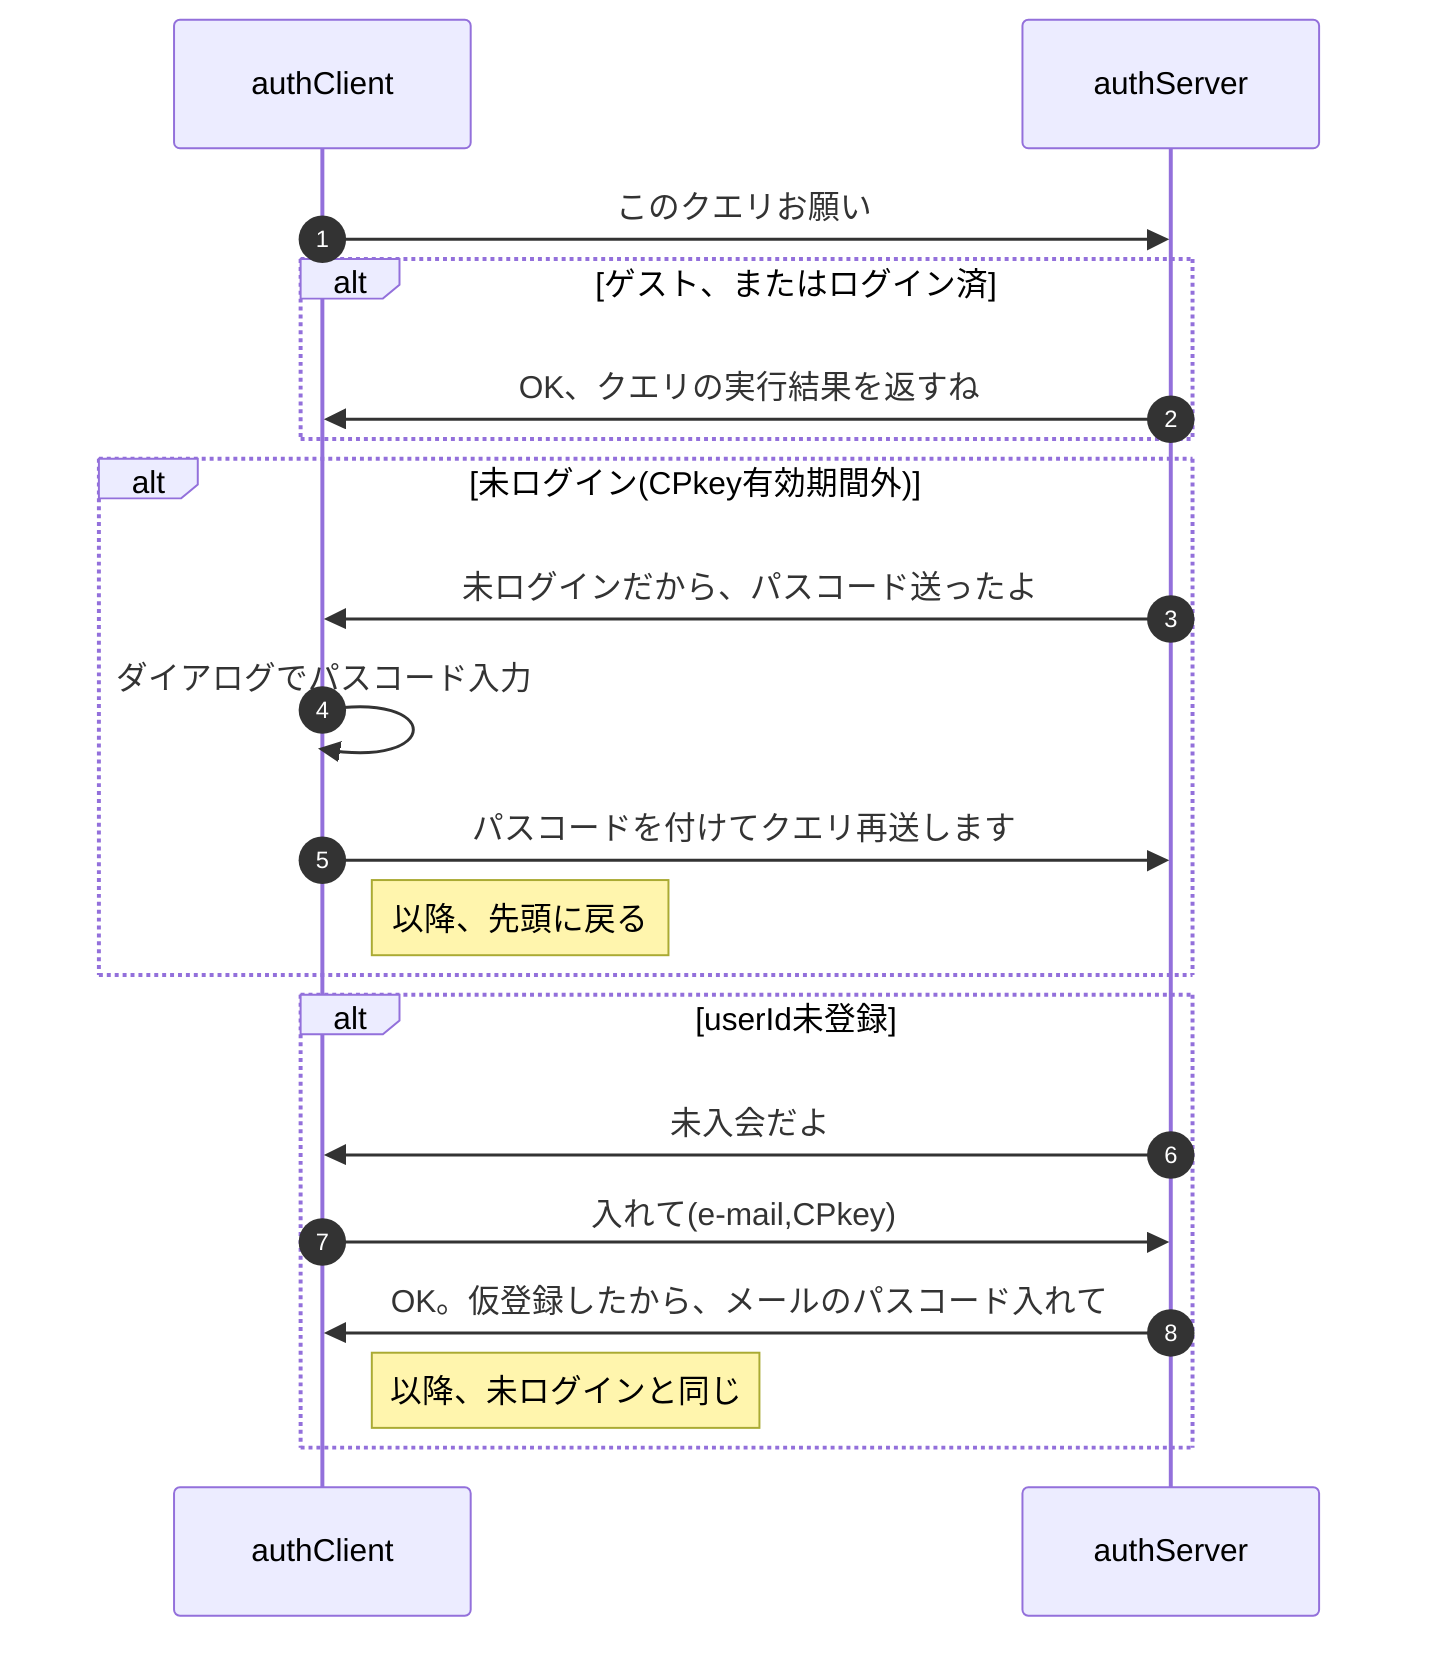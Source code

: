 sequenceDiagram
  autonumber
  participant cl as authClient
  participant sv as authServer

%% メンバ登録

cl ->> sv : このクエリお願い

alt ゲスト、またはログイン済
sv ->> cl : OK、クエリの実行結果を返すね
end

alt 未ログイン(CPkey有効期間外)
sv ->> cl : 未ログインだから、パスコード送ったよ
cl ->> cl : ダイアログでパスコード入力
cl ->> sv : パスコードを付けてクエリ再送します
Note right of cl : 以降、先頭に戻る
end

alt userId未登録
sv ->> cl : 未入会だよ
cl ->> sv : 入れて(e-mail,CPkey)
sv ->> cl : OK。仮登録したから、メールのパスコード入れて
Note right of cl : 以降、未ログインと同じ
end